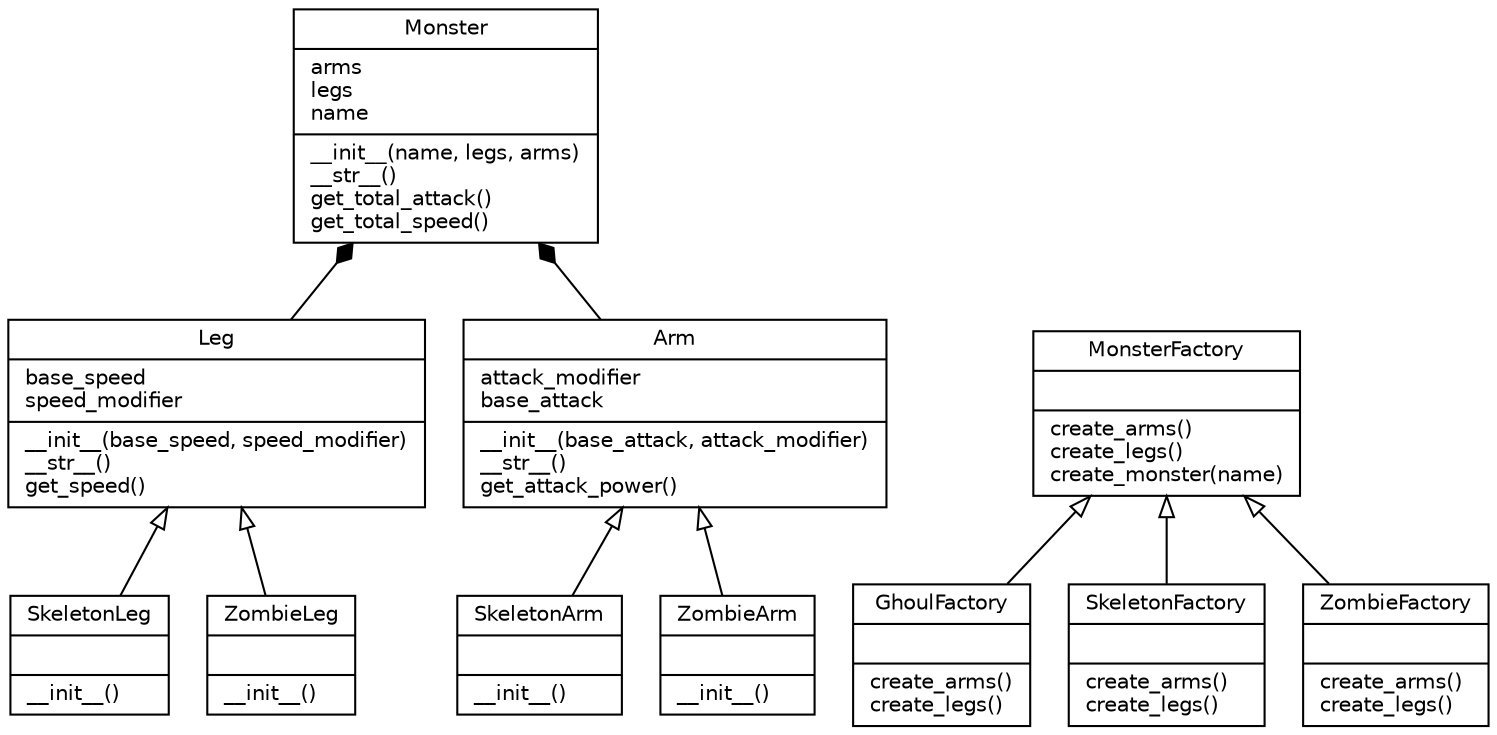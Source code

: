 digraph UML {
	rankdir=BT
	node [fillcolor=white fontname=Helvetica fontsize=10 shape=record style=filled]
	Arm [label="{ Arm | attack_modifier\lbase_attack\l | __init__(base_attack, attack_modifier)\l__str__()\lget_attack_power()\l }"]
	GhoulFactory [label="{ GhoulFactory |  | create_arms()\lcreate_legs()\l }"]
	Leg [label="{ Leg | base_speed\lspeed_modifier\l | __init__(base_speed, speed_modifier)\l__str__()\lget_speed()\l }"]
	Monster [label="{ Monster | arms\llegs\lname\l | __init__(name, legs, arms)\l__str__()\lget_total_attack()\lget_total_speed()\l }"]
	MonsterFactory [label="{ MonsterFactory |  | create_arms()\lcreate_legs()\lcreate_monster(name)\l }"]
	SkeletonArm [label="{ SkeletonArm |  | __init__()\l }"]
	SkeletonFactory [label="{ SkeletonFactory |  | create_arms()\lcreate_legs()\l }"]
	SkeletonLeg [label="{ SkeletonLeg |  | __init__()\l }"]
	ZombieArm [label="{ ZombieArm |  | __init__()\l }"]
	ZombieFactory [label="{ ZombieFactory |  | create_arms()\lcreate_legs()\l }"]
	ZombieLeg [label="{ ZombieLeg |  | __init__()\l }"]
	GhoulFactory -> MonsterFactory [arrowhead=empty]
	Arm -> Monster [arrowhead=diamond]
	Leg -> Monster [arrowhead=diamond]
	SkeletonArm -> Arm [arrowhead=empty]
	SkeletonFactory -> MonsterFactory [arrowhead=empty]
	SkeletonLeg -> Leg [arrowhead=empty]
	ZombieArm -> Arm [arrowhead=empty]
	ZombieFactory -> MonsterFactory [arrowhead=empty]
	ZombieLeg -> Leg [arrowhead=empty]
}
